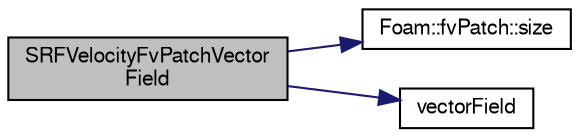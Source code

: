 digraph "SRFVelocityFvPatchVectorField"
{
  bgcolor="transparent";
  edge [fontname="FreeSans",fontsize="10",labelfontname="FreeSans",labelfontsize="10"];
  node [fontname="FreeSans",fontsize="10",shape=record];
  rankdir="LR";
  Node1 [label="SRFVelocityFvPatchVector\lField",height=0.2,width=0.4,color="black", fillcolor="grey75", style="filled" fontcolor="black"];
  Node1 -> Node2 [color="midnightblue",fontsize="10",style="solid",fontname="FreeSans"];
  Node2 [label="Foam::fvPatch::size",height=0.2,width=0.4,color="black",URL="$a00860.html#aefe0792b5b0175e6022a92a906fdf053",tooltip="Return size. "];
  Node1 -> Node3 [color="midnightblue",fontsize="10",style="solid",fontname="FreeSans"];
  Node3 [label="vectorField",height=0.2,width=0.4,color="black",URL="$a03919.html#a26449ea948f1206dbb29e1bc6e5c7c64"];
}
